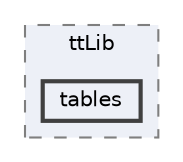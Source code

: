 digraph "/home/jam/Research/IRES-2025/dev/src/llm-scripts/testing/hypothesis-testing/hyp-env/lib/python3.12/site-packages/fontTools/ttLib/tables"
{
 // LATEX_PDF_SIZE
  bgcolor="transparent";
  edge [fontname=Helvetica,fontsize=10,labelfontname=Helvetica,labelfontsize=10];
  node [fontname=Helvetica,fontsize=10,shape=box,height=0.2,width=0.4];
  compound=true
  subgraph clusterdir_8ed40003cabdaea86422dcf74dd50ed8 {
    graph [ bgcolor="#edf0f7", pencolor="grey50", label="ttLib", fontname=Helvetica,fontsize=10 style="filled,dashed", URL="dir_8ed40003cabdaea86422dcf74dd50ed8.html",tooltip=""]
  dir_166b3d9e0195a6248c85e85819923cf2 [label="tables", fillcolor="#edf0f7", color="grey25", style="filled,bold", URL="dir_166b3d9e0195a6248c85e85819923cf2.html",tooltip=""];
  }
}
